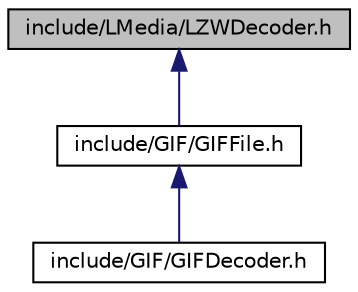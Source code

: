 digraph G
{
  edge [fontname="Helvetica",fontsize="10",labelfontname="Helvetica",labelfontsize="10"];
  node [fontname="Helvetica",fontsize="10",shape=record];
  Node1 [label="include/LMedia/LZWDecoder.h",height=0.2,width=0.4,color="black", fillcolor="grey75", style="filled" fontcolor="black"];
  Node1 -> Node2 [dir="back",color="midnightblue",fontsize="10",style="solid",fontname="Helvetica"];
  Node2 [label="include/GIF/GIFFile.h",height=0.2,width=0.4,color="black", fillcolor="white", style="filled",URL="$_g_i_f_file_8h.html"];
  Node2 -> Node3 [dir="back",color="midnightblue",fontsize="10",style="solid",fontname="Helvetica"];
  Node3 [label="include/GIF/GIFDecoder.h",height=0.2,width=0.4,color="black", fillcolor="white", style="filled",URL="$_g_i_f_decoder_8h.html"];
}
